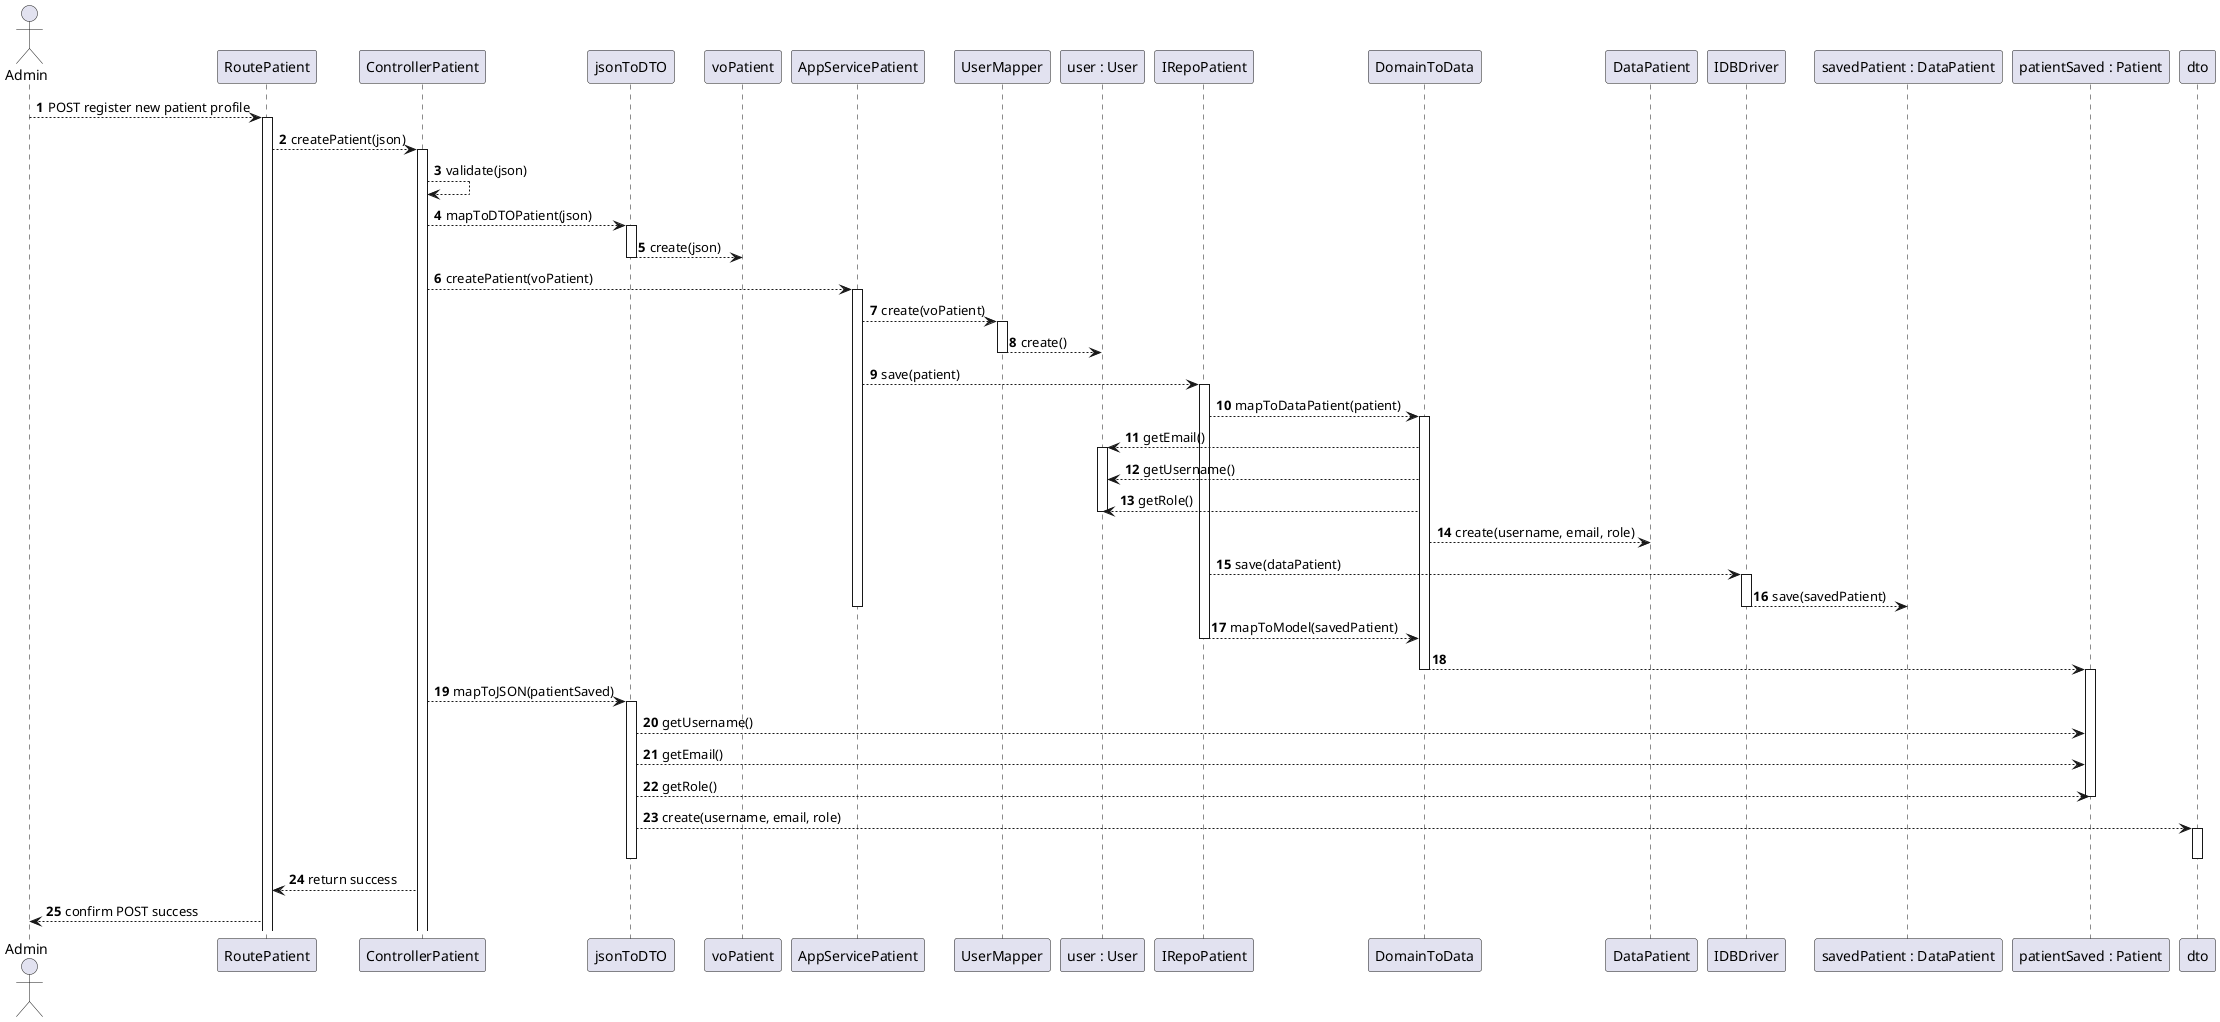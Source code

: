 @startuml
'https://plantuml.com/sequence-diagram

autonumber

actor "Admin" as adm

participant RoutePatient as rt
participant ControllerPatient as ct
participant jsonToDTO as jdto
participant voPatient as vo
participant AppServicePatient as asu
participant UserMapper as ifu
participant "user : User" as u
participant IRepoPatient as iru
participant DomainToData as dtd
participant DataPatient as du
participant IDBDriver as dbd
participant "savedPatient : DataPatient" as sdu
participant "patientSaved : Patient" as us

adm --> rt : POST register new patient profile
activate rt
rt --> ct : createPatient(json)
activate ct
ct --> ct : validate(json)
ct --> jdto : mapToDTOPatient(json)
activate jdto
jdto --> vo : create(json)

deactivate jdto
ct --> asu : createPatient(voPatient)
activate asu
asu --> ifu : create(voPatient)
activate ifu
ifu --> u : create()
deactivate ifu
asu --> iru : save(patient)
activate iru
iru --> dtd : mapToDataPatient(patient)
activate dtd
dtd --> u : getEmail()
activate u
dtd --> u : getUsername()
dtd --> u : getRole()
deactivate u
dtd --> du : create(username, email, role)
iru --> dbd : save(dataPatient)
activate dbd
dbd --> sdu : save(savedPatient)
deactivate dbd
deactivate asu
iru --> dtd : mapToModel(savedPatient)
deactivate iru
dtd --> us
deactivate dtd
activate us
ct --> jdto : mapToJSON(patientSaved)
activate jdto
jdto --> us : getUsername()
jdto --> us : getEmail()
jdto --> us : getRole()
deactivate us
jdto --> dto : create(username, email, role)
activate dto
deactivate jdto
deactivate dto
ct --> rt : return success
rt --> adm : confirm POST success

@enduml